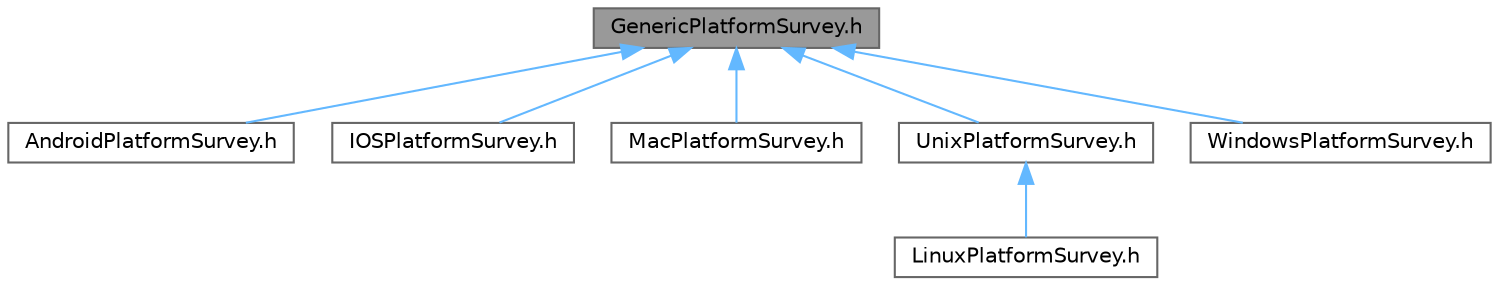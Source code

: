 digraph "GenericPlatformSurvey.h"
{
 // INTERACTIVE_SVG=YES
 // LATEX_PDF_SIZE
  bgcolor="transparent";
  edge [fontname=Helvetica,fontsize=10,labelfontname=Helvetica,labelfontsize=10];
  node [fontname=Helvetica,fontsize=10,shape=box,height=0.2,width=0.4];
  Node1 [id="Node000001",label="GenericPlatformSurvey.h",height=0.2,width=0.4,color="gray40", fillcolor="grey60", style="filled", fontcolor="black",tooltip=" "];
  Node1 -> Node2 [id="edge1_Node000001_Node000002",dir="back",color="steelblue1",style="solid",tooltip=" "];
  Node2 [id="Node000002",label="AndroidPlatformSurvey.h",height=0.2,width=0.4,color="grey40", fillcolor="white", style="filled",URL="$dc/dbb/AndroidPlatformSurvey_8h.html",tooltip=" "];
  Node1 -> Node3 [id="edge2_Node000001_Node000003",dir="back",color="steelblue1",style="solid",tooltip=" "];
  Node3 [id="Node000003",label="IOSPlatformSurvey.h",height=0.2,width=0.4,color="grey40", fillcolor="white", style="filled",URL="$de/d46/IOSPlatformSurvey_8h.html",tooltip=" "];
  Node1 -> Node4 [id="edge3_Node000001_Node000004",dir="back",color="steelblue1",style="solid",tooltip=" "];
  Node4 [id="Node000004",label="MacPlatformSurvey.h",height=0.2,width=0.4,color="grey40", fillcolor="white", style="filled",URL="$d2/d4d/MacPlatformSurvey_8h.html",tooltip=" "];
  Node1 -> Node5 [id="edge4_Node000001_Node000005",dir="back",color="steelblue1",style="solid",tooltip=" "];
  Node5 [id="Node000005",label="UnixPlatformSurvey.h",height=0.2,width=0.4,color="grey40", fillcolor="white", style="filled",URL="$d0/d40/UnixPlatformSurvey_8h.html",tooltip=" "];
  Node5 -> Node6 [id="edge5_Node000005_Node000006",dir="back",color="steelblue1",style="solid",tooltip=" "];
  Node6 [id="Node000006",label="LinuxPlatformSurvey.h",height=0.2,width=0.4,color="grey40", fillcolor="white", style="filled",URL="$d9/dc9/LinuxPlatformSurvey_8h.html",tooltip=" "];
  Node1 -> Node7 [id="edge6_Node000001_Node000007",dir="back",color="steelblue1",style="solid",tooltip=" "];
  Node7 [id="Node000007",label="WindowsPlatformSurvey.h",height=0.2,width=0.4,color="grey40", fillcolor="white", style="filled",URL="$d7/d80/WindowsPlatformSurvey_8h.html",tooltip=" "];
}
